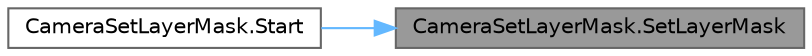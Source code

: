 digraph "CameraSetLayerMask.SetLayerMask"
{
 // LATEX_PDF_SIZE
  bgcolor="transparent";
  edge [fontname=Helvetica,fontsize=10,labelfontname=Helvetica,labelfontsize=10];
  node [fontname=Helvetica,fontsize=10,shape=box,height=0.2,width=0.4];
  rankdir="RL";
  Node1 [id="Node000001",label="CameraSetLayerMask.SetLayerMask",height=0.2,width=0.4,color="gray40", fillcolor="grey60", style="filled", fontcolor="black",tooltip=" "];
  Node1 -> Node2 [id="edge1_Node000001_Node000002",dir="back",color="steelblue1",style="solid",tooltip=" "];
  Node2 [id="Node000002",label="CameraSetLayerMask.Start",height=0.2,width=0.4,color="grey40", fillcolor="white", style="filled",URL="$class_camera_set_layer_mask.html#a261d2d1c1c031055df5caae7b8e2dc12",tooltip=" "];
}
